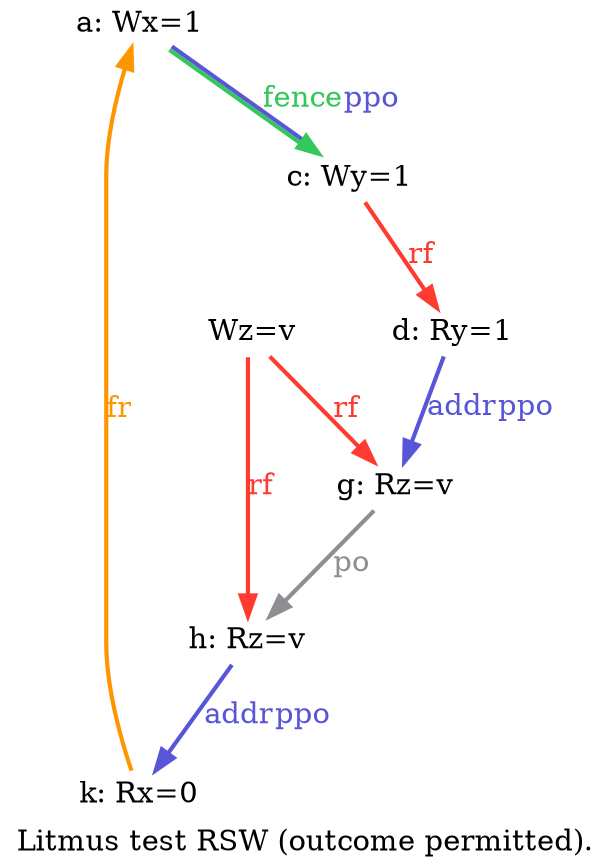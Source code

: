 digraph G {

splines=spline;
pad="0.000000";
label="Litmus test RSW (outcome permitted)."

/* the unlocked events */
eiid0 [label="a: Wx=1", shape="none", fontsize=14, pos="2.000000,4.050000!", fixedsize="false", height="0.222222", width="1.111112"];
eiid1 [label="c: Wy=1", shape="none", fontsize=14, pos="2.000000,3.150000!", fixedsize="false", height="0.222222", width="1.111112"];
eiid2 [label="d: Ry=1", shape="none", fontsize=14, pos="4.000000,4.050000!", fixedsize="false", height="0.222222", width="1.111112"];
eiid3 [label="g: Rz=v", shape="none", fontsize=14, pos="4.000000,3.150000!", fixedsize="false", height="0.222222", width="1.111112"];
eiid4 [label="h: Rz=v", shape="none", fontsize=14, pos="4.000000,2.250000!", fixedsize="false", height="0.222222", width="1.111112"];
eiid5 [label="k: Rx=0", shape="none", fontsize=14, pos="4.000000,1.350000!", fixedsize="false", height="0.222222", width="1.111112"];
eiid6 [label=" Wz=v", shape="none", fontsize=14, pos="6.000000,2.700000!", fixedsize="false", height="0.222222", width="1.111112"];

/* the intra_causality_data edges */


/* the intra_causality_control edges */

/* the poi edges */
/* the rfmap edges */


/* The viewed-before edges */
eiid0 -> eiid1 [label=<<font color="#34C759">fence</font><font color="#5856D6">ppo</font>>, color="#34C759:#5856D6", fontsize=14, penwidth="2.000000", arrowsize="1.000000"];
eiid1 -> eiid2 [label=<<font color="#FF3B30">rf</font>>, color="#FF3B30", fontsize=14, penwidth="2.000000", arrowsize="1.000000"];
eiid2 -> eiid3 [label=<<font color="#5856D6">addr</font><font color="#5856D6">ppo</font>>, color="#5856D6", fontsize=14, penwidth="2.000000", arrowsize="1.000000"];
eiid3 -> eiid4 [label=<<font color="#8E8E93">po</font>>, color="#8E8E93", fontsize=14, penwidth="2.000000", arrowsize="1.000000"];
eiid4 -> eiid5 [label=<<font color="#5856D6">addr</font><font color="#5856D6">ppo</font>>, color="#5856D6", fontsize=14, penwidth="2.000000", arrowsize="1.000000"];
eiid5 -> eiid0 [label=<<font color="#FF9500">fr</font>>, color="#FF9500", fontsize=14, penwidth="2.000000", arrowsize="1.000000"];
eiid6 -> eiid3 [label=<<font color="#FF3B30">rf</font>>, color="#FF3B30", fontsize=14, penwidth="2.000000", arrowsize="1.000000"];
eiid6 -> eiid4 [label=<<font color="#FF3B30">rf</font>>, color="#FF3B30", fontsize=14, penwidth="2.000000", arrowsize="1.000000"];
}
